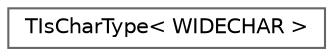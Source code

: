 digraph "Graphical Class Hierarchy"
{
 // INTERACTIVE_SVG=YES
 // LATEX_PDF_SIZE
  bgcolor="transparent";
  edge [fontname=Helvetica,fontsize=10,labelfontname=Helvetica,labelfontsize=10];
  node [fontname=Helvetica,fontsize=10,shape=box,height=0.2,width=0.4];
  rankdir="LR";
  Node0 [id="Node000000",label="TIsCharType\< WIDECHAR \>",height=0.2,width=0.4,color="grey40", fillcolor="white", style="filled",URL="$d7/db6/structTIsCharType_3_01WIDECHAR_01_4.html",tooltip=" "];
}
